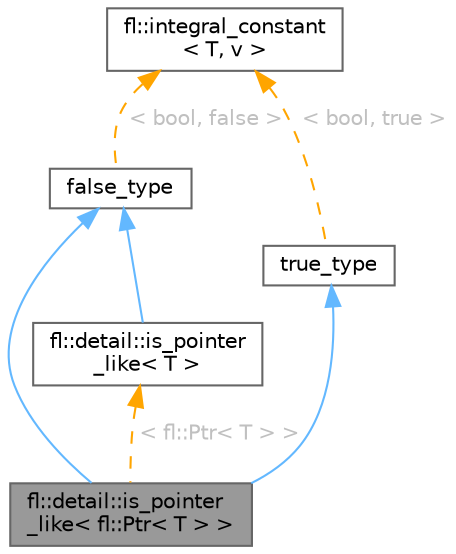 digraph "fl::detail::is_pointer_like&lt; fl::Ptr&lt; T &gt; &gt;"
{
 // INTERACTIVE_SVG=YES
 // LATEX_PDF_SIZE
  bgcolor="transparent";
  edge [fontname=Helvetica,fontsize=10,labelfontname=Helvetica,labelfontsize=10];
  node [fontname=Helvetica,fontsize=10,shape=box,height=0.2,width=0.4];
  Node1 [id="Node000001",label="fl::detail::is_pointer\l_like\< fl::Ptr\< T \> \>",height=0.2,width=0.4,color="gray40", fillcolor="grey60", style="filled", fontcolor="black",tooltip=" "];
  Node2 -> Node1 [id="edge1_Node000001_Node000002",dir="back",color="steelblue1",style="solid",tooltip=" "];
  Node2 [id="Node000002",label="false_type",height=0.2,width=0.4,color="gray40", fillcolor="white", style="filled",URL="$d1/d55/structfl_1_1integral__constant.html",tooltip=" "];
  Node3 -> Node2 [id="edge2_Node000002_Node000003",dir="back",color="orange",style="dashed",tooltip=" ",label=" \< bool, false \>",fontcolor="grey" ];
  Node3 [id="Node000003",label="fl::integral_constant\l\< T, v \>",height=0.2,width=0.4,color="gray40", fillcolor="white", style="filled",URL="$d1/d55/structfl_1_1integral__constant.html",tooltip=" "];
  Node4 -> Node1 [id="edge3_Node000001_Node000004",dir="back",color="steelblue1",style="solid",tooltip=" "];
  Node4 [id="Node000004",label="true_type",height=0.2,width=0.4,color="gray40", fillcolor="white", style="filled",URL="$d1/d55/structfl_1_1integral__constant.html",tooltip=" "];
  Node3 -> Node4 [id="edge4_Node000004_Node000003",dir="back",color="orange",style="dashed",tooltip=" ",label=" \< bool, true \>",fontcolor="grey" ];
  Node5 -> Node1 [id="edge5_Node000001_Node000005",dir="back",color="orange",style="dashed",tooltip=" ",label=" \< fl::Ptr\< T \> \>",fontcolor="grey" ];
  Node5 [id="Node000005",label="fl::detail::is_pointer\l_like\< T \>",height=0.2,width=0.4,color="gray40", fillcolor="white", style="filled",URL="$d4/dc1/structfl_1_1detail_1_1is__pointer__like.html",tooltip=" "];
  Node2 -> Node5 [id="edge6_Node000005_Node000002",dir="back",color="steelblue1",style="solid",tooltip=" "];
}
